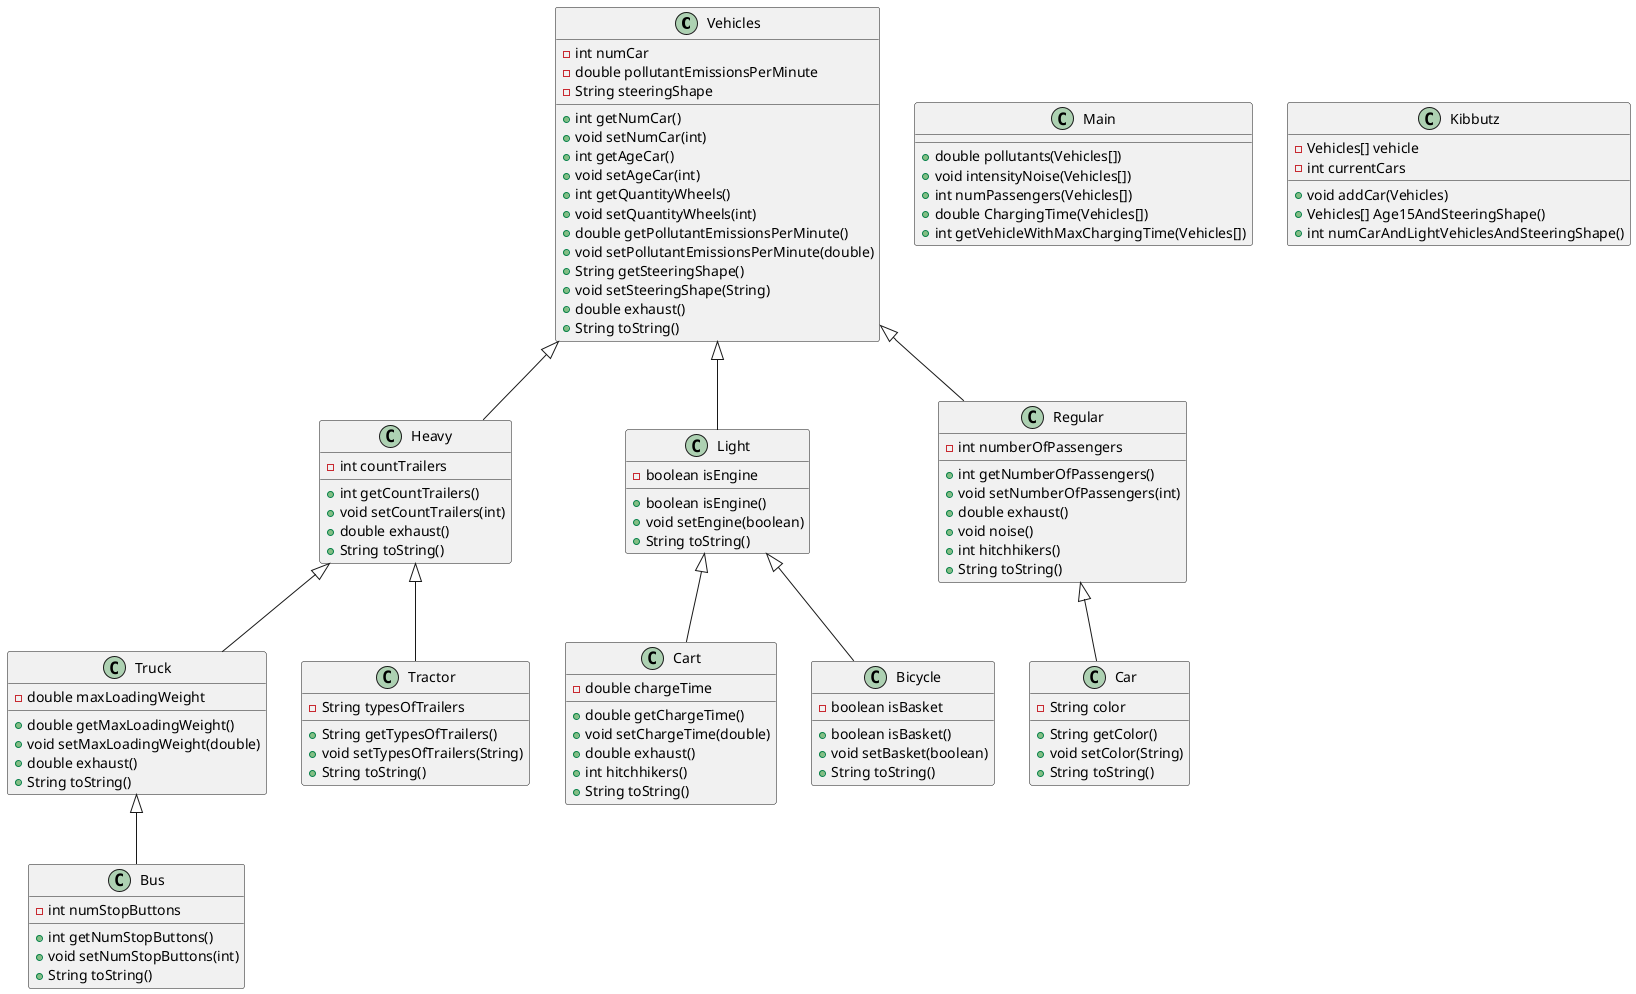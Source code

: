 @startuml
class Vehicles {
- int numCar
- double pollutantEmissionsPerMinute
- String steeringShape
+ int getNumCar()
+ void setNumCar(int)
+ int getAgeCar()
+ void setAgeCar(int)
+ int getQuantityWheels()
+ void setQuantityWheels(int)
+ double getPollutantEmissionsPerMinute()
+ void setPollutantEmissionsPerMinute(double)
+ String getSteeringShape()
+ void setSteeringShape(String)
+ double exhaust()
+ String toString()
}


class Main {
+ double pollutants(Vehicles[])
+ void intensityNoise(Vehicles[])
+ int numPassengers(Vehicles[])
+ double ChargingTime(Vehicles[])
+ int getVehicleWithMaxChargingTime(Vehicles[])
}

class Heavy {
- int countTrailers
+ int getCountTrailers()
+ void setCountTrailers(int)
+ double exhaust()
+ String toString()
}


class Truck {
- double maxLoadingWeight
+ double getMaxLoadingWeight()
+ void setMaxLoadingWeight(double)
+ double exhaust()
+ String toString()
}


class Cart {
- double chargeTime
+ double getChargeTime()
+ void setChargeTime(double)
+ double exhaust()
+ int hitchhikers()
+ String toString()
}


class Bus {
- int numStopButtons
+ int getNumStopButtons()
+ void setNumStopButtons(int)
+ String toString()
}


class Light {
- boolean isEngine
+ boolean isEngine()
+ void setEngine(boolean)
+ String toString()
}


class Regular {
- int numberOfPassengers
+ int getNumberOfPassengers()
+ void setNumberOfPassengers(int)
+ double exhaust()
+ void noise()
+ int hitchhikers()
+ String toString()
}


class Car {
- String color
+ String getColor()
+ void setColor(String)
+ String toString()
}


class Bicycle {
- boolean isBasket
+ boolean isBasket()
+ void setBasket(boolean)
+ String toString()
}


class Tractor {
- String typesOfTrailers
+ String getTypesOfTrailers()
+ void setTypesOfTrailers(String)
+ String toString()
}


class Kibbutz {
- Vehicles[] vehicle
- int currentCars
+ void addCar(Vehicles)
+ Vehicles[] Age15AndSteeringShape()
+ int numCarAndLightVehiclesAndSteeringShape()
}




Vehicles <|-- Heavy
Heavy <|-- Truck
Light <|-- Cart
Truck <|-- Bus
Vehicles <|-- Light
Vehicles <|-- Regular
Regular <|-- Car
Light <|-- Bicycle
Heavy <|-- Tractor
@enduml